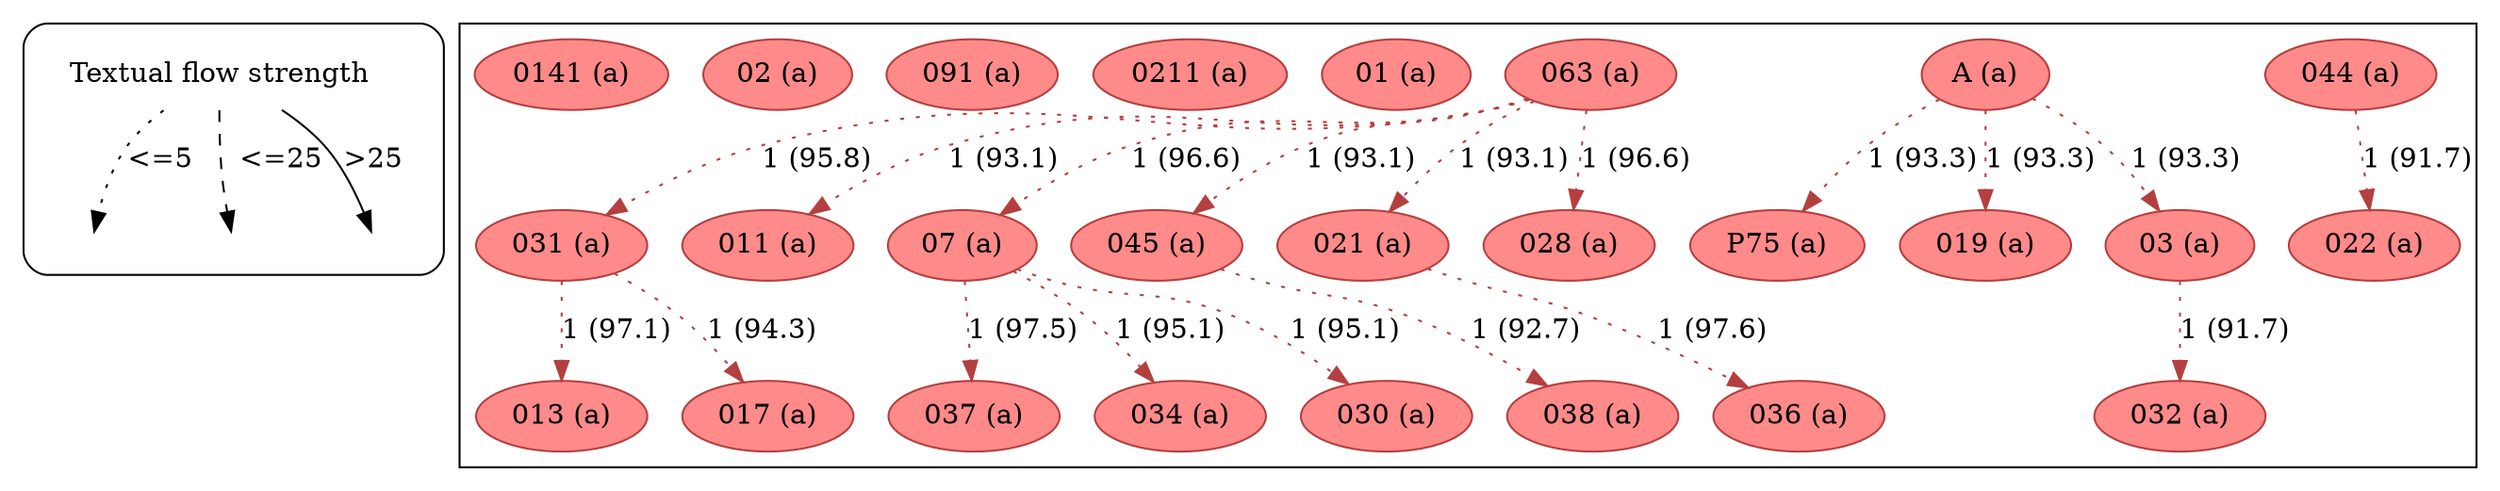 strict digraph  {
	node [label="\N"];
	subgraph cluster_legend {
		graph [style=rounded];
		leg_s		 [label="Textual flow strength",
			shape=plaintext];
		leg_e1		 [fixedsize=True,
			height=0.2,
			label="",
			style=invis];
		leg_s -> leg_e1		 [label="<=5  ",
			style=dotted];
		leg_e2		 [fixedsize=True,
			height=0.2,
			label="",
			style=invis];
		leg_s -> leg_e2		 [label="  <=25",
			style=dashed];
		leg_e3		 [fixedsize=True,
			height=0.2,
			label="",
			style=invis];
		leg_s -> leg_e3		 [label=">25",
			style=solid];
	}
	subgraph cluster_reading {
		044		 [color="#b43f3f",
			fillcolor="#FF8A8A",
			label="044 (a)",
			style=filled];
		022		 [color="#b43f3f",
			fillcolor="#FF8A8A",
			label="022 (a)",
			style=filled];
		044 -> 022		 [color="#b43f3f",
			label="1 (91.7)",
			style=dotted];
		A		 [color="#b43f3f",
			fillcolor="#FF8A8A",
			label="A (a)",
			style=filled];
		P75		 [color="#b43f3f",
			fillcolor="#FF8A8A",
			label="P75 (a)",
			style=filled];
		A -> P75		 [color="#b43f3f",
			label="1 (93.3)",
			style=dotted];
		019		 [color="#b43f3f",
			fillcolor="#FF8A8A",
			label="019 (a)",
			style=filled];
		A -> 019		 [color="#b43f3f",
			label="1 (93.3)",
			style=dotted];
		03		 [color="#b43f3f",
			fillcolor="#FF8A8A",
			label="03 (a)",
			style=filled];
		A -> 03		 [color="#b43f3f",
			label="1 (93.3)",
			style=dotted];
		031		 [color="#b43f3f",
			fillcolor="#FF8A8A",
			label="031 (a)",
			style=filled];
		013		 [color="#b43f3f",
			fillcolor="#FF8A8A",
			label="013 (a)",
			style=filled];
		031 -> 013		 [color="#b43f3f",
			label="1 (97.1)",
			style=dotted];
		017		 [color="#b43f3f",
			fillcolor="#FF8A8A",
			label="017 (a)",
			style=filled];
		031 -> 017		 [color="#b43f3f",
			label="1 (94.3)",
			style=dotted];
		063		 [color="#b43f3f",
			fillcolor="#FF8A8A",
			label="063 (a)",
			style=filled];
		063 -> 031		 [color="#b43f3f",
			label="1 (95.8)",
			style=dotted];
		011		 [color="#b43f3f",
			fillcolor="#FF8A8A",
			label="011 (a)",
			style=filled];
		063 -> 011		 [color="#b43f3f",
			label="1 (93.1)",
			style=dotted];
		07		 [color="#b43f3f",
			fillcolor="#FF8A8A",
			label="07 (a)",
			style=filled];
		063 -> 07		 [color="#b43f3f",
			label="1 (96.6)",
			style=dotted];
		045		 [color="#b43f3f",
			fillcolor="#FF8A8A",
			label="045 (a)",
			style=filled];
		063 -> 045		 [color="#b43f3f",
			label="1 (93.1)",
			style=dotted];
		021		 [color="#b43f3f",
			fillcolor="#FF8A8A",
			label="021 (a)",
			style=filled];
		063 -> 021		 [color="#b43f3f",
			label="1 (93.1)",
			style=dotted];
		028		 [color="#b43f3f",
			fillcolor="#FF8A8A",
			label="028 (a)",
			style=filled];
		063 -> 028		 [color="#b43f3f",
			label="1 (96.6)",
			style=dotted];
		037		 [color="#b43f3f",
			fillcolor="#FF8A8A",
			label="037 (a)",
			style=filled];
		07 -> 037		 [color="#b43f3f",
			label="1 (97.5)",
			style=dotted];
		034		 [color="#b43f3f",
			fillcolor="#FF8A8A",
			label="034 (a)",
			style=filled];
		07 -> 034		 [color="#b43f3f",
			label="1 (95.1)",
			style=dotted];
		030		 [color="#b43f3f",
			fillcolor="#FF8A8A",
			label="030 (a)",
			style=filled];
		07 -> 030		 [color="#b43f3f",
			label="1 (95.1)",
			style=dotted];
		038		 [color="#b43f3f",
			fillcolor="#FF8A8A",
			label="038 (a)",
			style=filled];
		045 -> 038		 [color="#b43f3f",
			label="1 (92.7)",
			style=dotted];
		036		 [color="#b43f3f",
			fillcolor="#FF8A8A",
			label="036 (a)",
			style=filled];
		021 -> 036		 [color="#b43f3f",
			label="1 (97.6)",
			style=dotted];
		032		 [color="#b43f3f",
			fillcolor="#FF8A8A",
			label="032 (a)",
			style=filled];
		03 -> 032		 [color="#b43f3f",
			label="1 (91.7)",
			style=dotted];
		01		 [color="#b43f3f",
			fillcolor="#FF8A8A",
			label="01 (a)",
			style=filled];
		0211		 [color="#b43f3f",
			fillcolor="#FF8A8A",
			label="0211 (a)",
			style=filled];
		091		 [color="#b43f3f",
			fillcolor="#FF8A8A",
			label="091 (a)",
			style=filled];
		02		 [color="#b43f3f",
			fillcolor="#FF8A8A",
			label="02 (a)",
			style=filled];
		0141		 [color="#b43f3f",
			fillcolor="#FF8A8A",
			label="0141 (a)",
			style=filled];
	}
}
